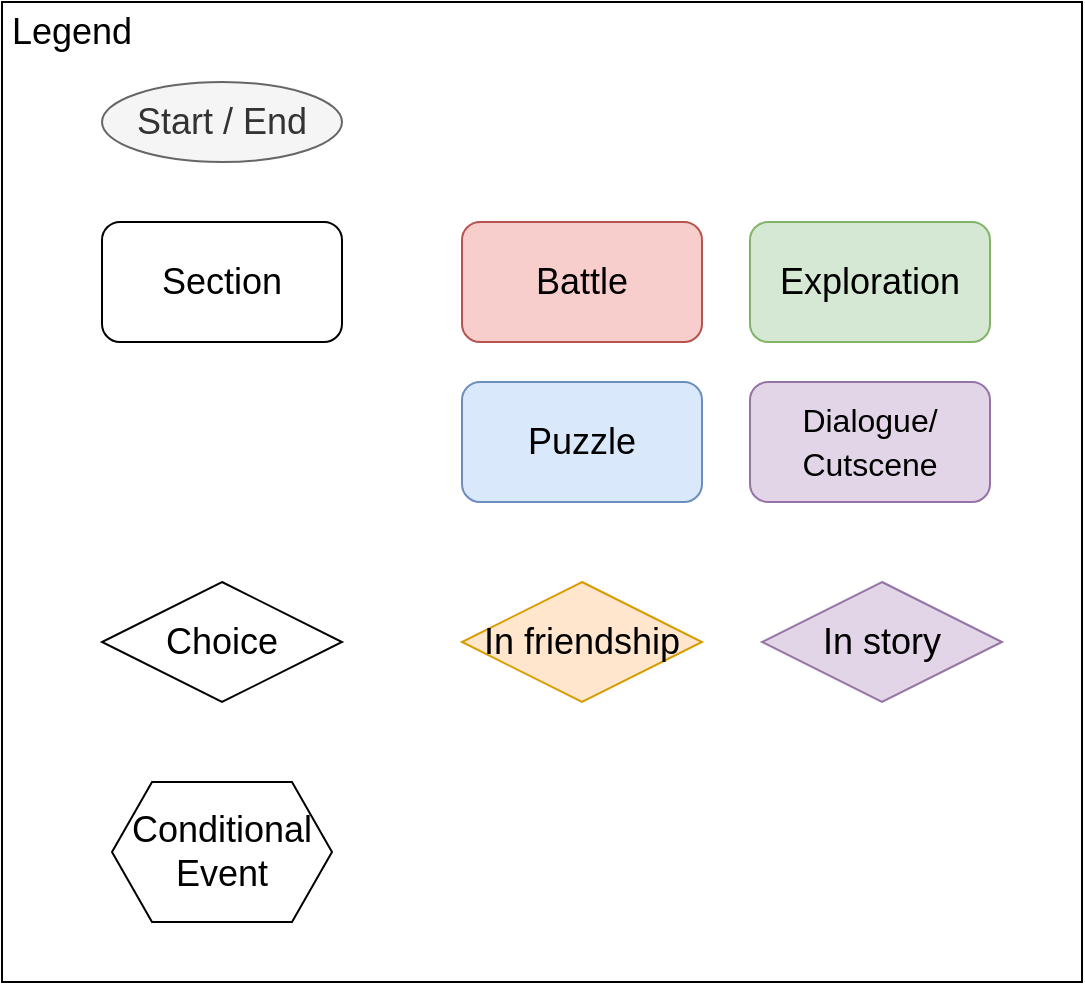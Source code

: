 <mxfile version="14.0.0" type="device"><diagram id="DQ7zmtKc6evR-bcuPtd4" name="Page-1"><mxGraphModel dx="460" dy="752" grid="1" gridSize="10" guides="1" tooltips="1" connect="1" arrows="1" fold="1" page="1" pageScale="1" pageWidth="827" pageHeight="1169" math="0" shadow="0"><root><mxCell id="0"/><mxCell id="1" parent="0"/><mxCell id="IAgqZK2XQsdq2qEwB2ok-4" value="" style="whiteSpace=wrap;html=1;labelBackgroundColor=#FFD966;labelBorderColor=none;" parent="1" vertex="1"><mxGeometry x="40" y="40" width="540" height="490" as="geometry"/></mxCell><mxCell id="IAgqZK2XQsdq2qEwB2ok-5" value="Start / End" style="ellipse;whiteSpace=wrap;html=1;labelBackgroundColor=none;fontColor=#333333;fillColor=#f5f5f5;strokeColor=#666666;fontSize=18;" parent="1" vertex="1"><mxGeometry x="90" y="80" width="120" height="40" as="geometry"/></mxCell><mxCell id="IAgqZK2XQsdq2qEwB2ok-6" value="Section" style="rounded=1;whiteSpace=wrap;html=1;labelBackgroundColor=none;fontSize=18;" parent="1" vertex="1"><mxGeometry x="90" y="150" width="120" height="60" as="geometry"/></mxCell><mxCell id="IAgqZK2XQsdq2qEwB2ok-8" value="Battle" style="rounded=1;whiteSpace=wrap;html=1;labelBackgroundColor=none;fillColor=#f8cecc;strokeColor=#b85450;fontSize=18;" parent="1" vertex="1"><mxGeometry x="270" y="150" width="120" height="60" as="geometry"/></mxCell><mxCell id="IAgqZK2XQsdq2qEwB2ok-9" value="Exploration" style="rounded=1;whiteSpace=wrap;html=1;labelBackgroundColor=none;fillColor=#d5e8d4;strokeColor=#82b366;fontSize=18;" parent="1" vertex="1"><mxGeometry x="414" y="150" width="120" height="60" as="geometry"/></mxCell><mxCell id="IAgqZK2XQsdq2qEwB2ok-10" value="Puzzle" style="rounded=1;whiteSpace=wrap;html=1;labelBackgroundColor=none;fillColor=#dae8fc;strokeColor=#6c8ebf;fontSize=18;" parent="1" vertex="1"><mxGeometry x="270" y="230" width="120" height="60" as="geometry"/></mxCell><mxCell id="IAgqZK2XQsdq2qEwB2ok-11" value="&lt;span style=&quot;font-size: 16px&quot;&gt;Dialogue/&lt;br&gt;Cutscene&lt;br&gt;&lt;/span&gt;" style="rounded=1;whiteSpace=wrap;html=1;labelBackgroundColor=none;fillColor=#e1d5e7;strokeColor=#9673a6;fontSize=18;" parent="1" vertex="1"><mxGeometry x="414" y="230" width="120" height="60" as="geometry"/></mxCell><mxCell id="IAgqZK2XQsdq2qEwB2ok-12" value="Choice" style="rhombus;whiteSpace=wrap;html=1;labelBackgroundColor=none;fontColor=#000000;fontSize=18;" parent="1" vertex="1"><mxGeometry x="90" y="330" width="120" height="60" as="geometry"/></mxCell><mxCell id="IAgqZK2XQsdq2qEwB2ok-13" value="Legend" style="text;html=1;strokeColor=none;fillColor=none;align=center;verticalAlign=middle;whiteSpace=wrap;rounded=0;labelBackgroundColor=none;fontSize=18;fontColor=#000000;" parent="1" vertex="1"><mxGeometry x="50" y="40" width="50" height="30" as="geometry"/></mxCell><mxCell id="IAgqZK2XQsdq2qEwB2ok-16" value="In story" style="rhombus;whiteSpace=wrap;html=1;labelBackgroundColor=none;fontSize=18;fillColor=#e1d5e7;strokeColor=#9673a6;" parent="1" vertex="1"><mxGeometry x="420" y="330" width="120" height="60" as="geometry"/></mxCell><mxCell id="IAgqZK2XQsdq2qEwB2ok-17" value="In friendship" style="rhombus;whiteSpace=wrap;html=1;labelBackgroundColor=none;fontSize=18;fillColor=#ffe6cc;strokeColor=#d79b00;" parent="1" vertex="1"><mxGeometry x="270" y="330" width="120" height="60" as="geometry"/></mxCell><mxCell id="sMbfmA1UX6CtqZV2mZFy-7" value="&lt;font style=&quot;font-size: 18px&quot;&gt;Conditional&lt;br&gt;Event&lt;br&gt;&lt;/font&gt;" style="shape=hexagon;perimeter=hexagonPerimeter2;whiteSpace=wrap;html=1;fixedSize=1;" vertex="1" parent="1"><mxGeometry x="95" y="430" width="110" height="70" as="geometry"/></mxCell></root></mxGraphModel></diagram></mxfile>